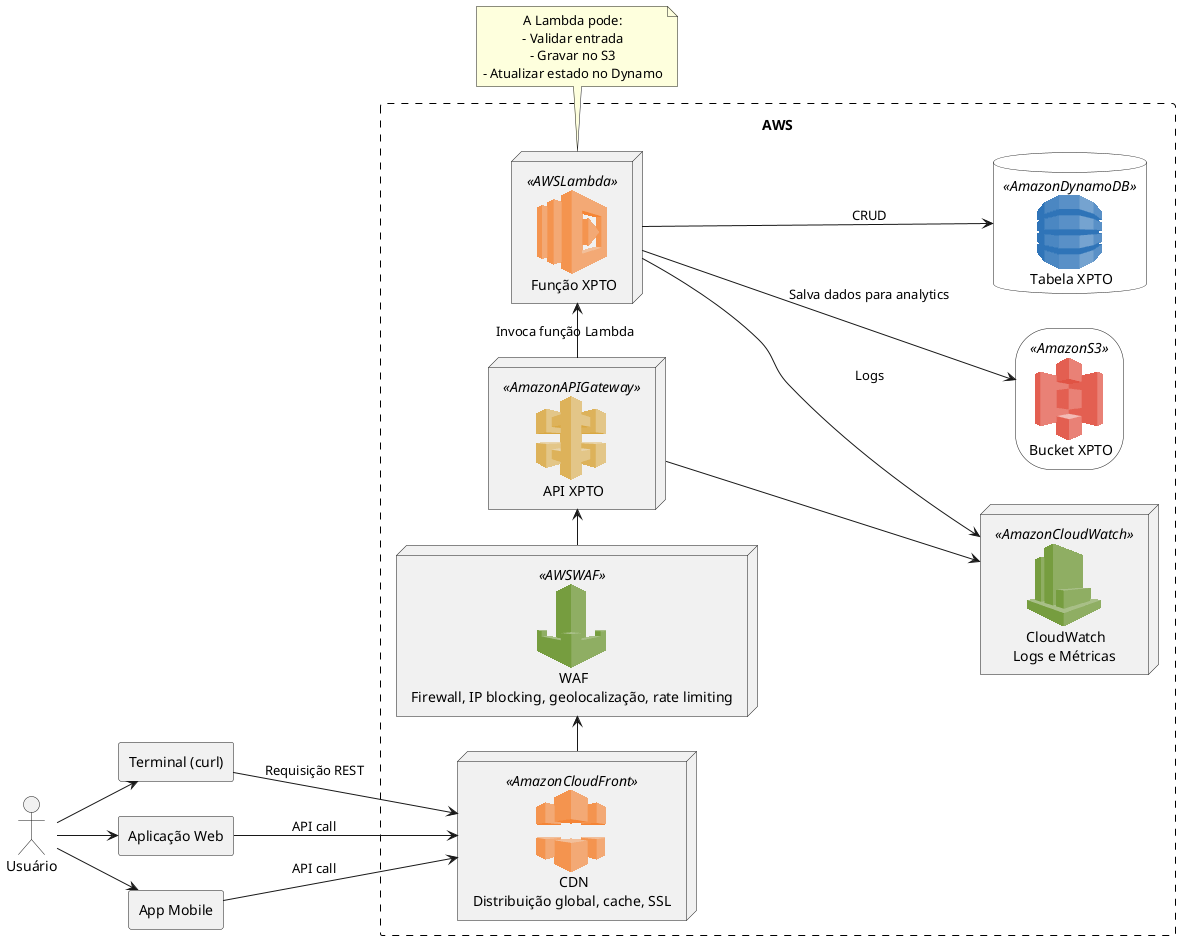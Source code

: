 @startuml
left to right direction

'=======================
' Estilo para retângulo com traço
'=======================
skinparam rectangle<<agrupamento_tracejado>> {
  StereotypeFontSize 0
  BorderColor black
  BorderStyle dashed
  BackgroundColor #FFFFFF
  FontColor black
}

'========================
' SEÇÃO 1 - Includes
'========================
' utils
!include <aws/common>

' Armazenamento
!include <aws/Storage/AmazonS3/AmazonS3>
!include <aws/Storage/AmazonS3/bucket/bucket>
!include <aws/Database/AmazonDynamoDB/AmazonDynamoDB>

' Computação
!include <aws/Compute/AWSLambda/AWSLambda>

' Integração
!include <aws/ApplicationServices/AmazonAPIGateway/AmazonAPIGateway>

' Content Delivery
!include <aws/NetworkingContentDelivery/AmazonCloudFront/AmazonCloudFront>

' Security
!include <aws/SecurityIdentityCompliance/AWSWAF/AWSWAF>

' Observability
!include <aws/ManagementTools/AmazonCloudWatch/AmazonCloudWatch>

'========================
' SEÇÃO 2 - Definição de participantes
'========================
actor "Usuário" as User

rectangle "Terminal (curl)" as Curl
rectangle "Aplicação Web" as WebApp
rectangle "App Mobile" as MobileApp

rectangle "AWS" <<agrupamento_tracejado>> {
  AMAZONS3(s3,"Bucket XPTO")
  AMAZONAPIGATEWAY(apiGateway, "API XPTO")
  AMAZONDYNAMODB(dynamoDB, "Tabela XPTO")
  AWSLAMBDA(lambda, "Função XPTO")
  AMAZONCLOUDFRONT(cloudfront, "CDN\nDistribuição global, cache, SSL")
  AWSWAF(waf, "WAF\nFirewall, IP blocking, geolocalização, rate limiting")
  AMAZONCLOUDWATCH(cloudwatch, "CloudWatch\nLogs e Métricas")
}

'========================
' SEÇÃO 3 - Relacionamentos
'========================
User --> Curl
User --> WebApp
User --> MobileApp

Curl --> cloudfront : Requisição REST
WebApp --> cloudfront : API call
MobileApp --> cloudfront : API call

cloudfront -> waf
waf -> apiGateway

apiGateway -> lambda : Invoca função Lambda
lambda --> dynamoDB : CRUD
lambda --> s3 : Salva dados para analytics

' Observability
lambda --> cloudwatch : Logs
apiGateway --> cloudwatch

'========================
' SEÇÃO 4 - Notas
'========================
note top of lambda
  A Lambda pode:
  - Validar entrada
  - Gravar no S3
  - Atualizar estado no Dynamo
end note

@enduml
